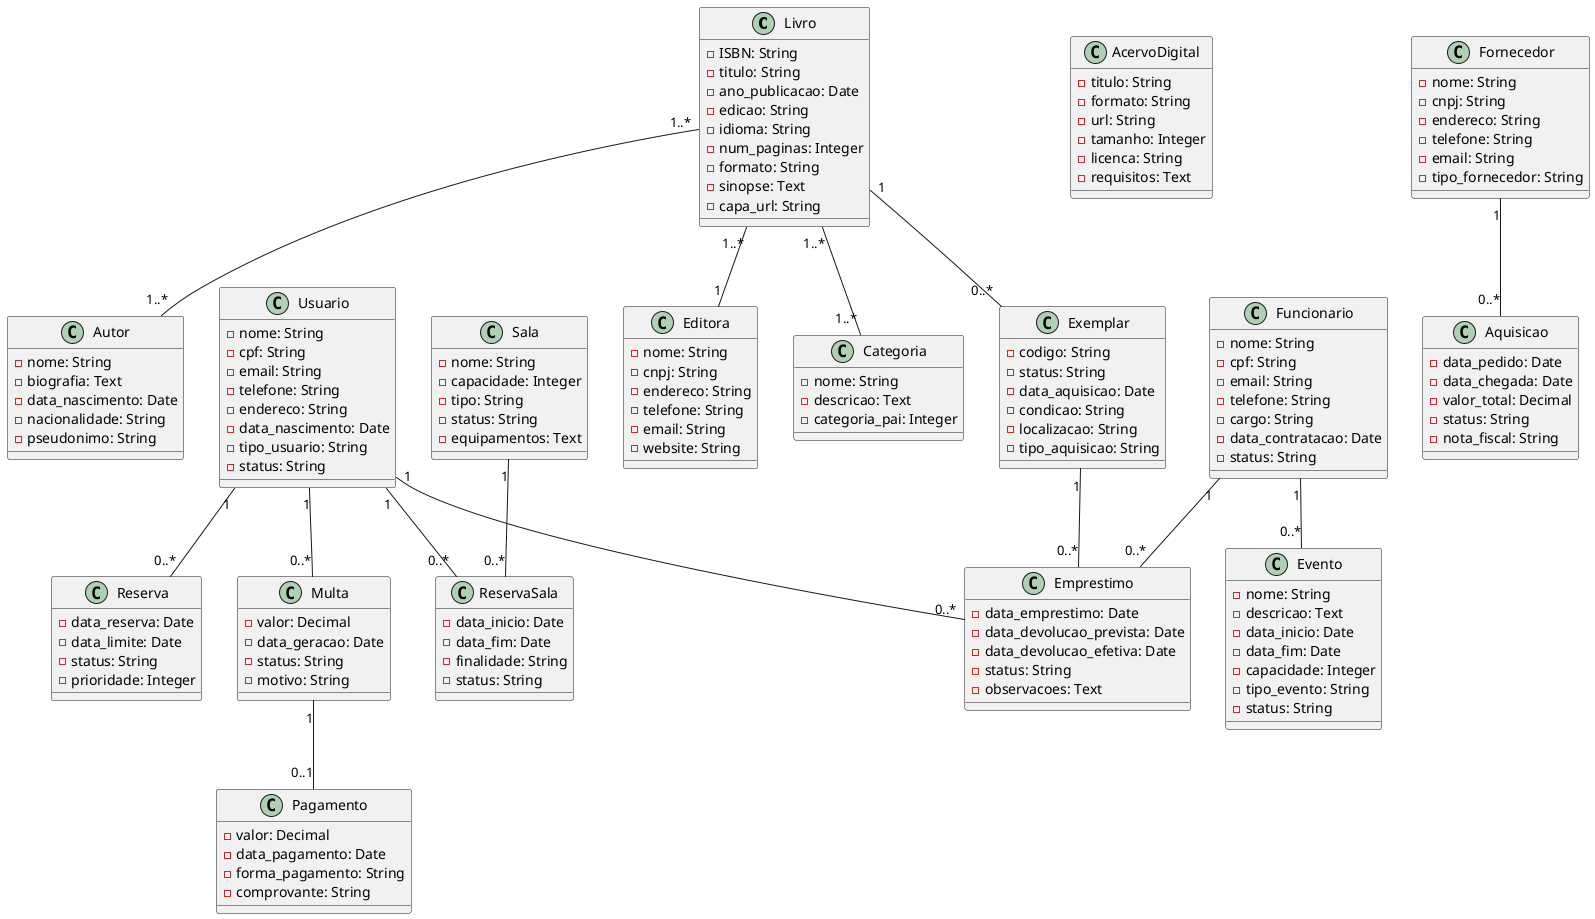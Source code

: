 @startuml
    class Livro {
        -ISBN: String
        -titulo: String
        -ano_publicacao: Date
        -edicao: String
        -idioma: String
        -num_paginas: Integer
        -formato: String
        -sinopse: Text
        -capa_url: String
    }

    class Exemplar {
        -codigo: String
        -status: String
        -data_aquisicao: Date
        -condicao: String
        -localizacao: String
        -tipo_aquisicao: String
    }

    class Autor {
        -nome: String
        -biografia: Text
        -data_nascimento: Date
        -nacionalidade: String
        -pseudonimo: String
    }

    class Editora {
        -nome: String
        -cnpj: String
        -endereco: String
        -telefone: String
        -email: String
        -website: String
    }

    class Categoria {
        -nome: String
        -descricao: Text
        -categoria_pai: Integer
    }

    class Usuario {
        -nome: String
        -cpf: String
        -email: String
        -telefone: String
        -endereco: String
        -data_nascimento: Date
        -tipo_usuario: String
        -status: String
    }

    class Funcionario {
        -nome: String
        -cpf: String
        -email: String
        -telefone: String
        -cargo: String
        -data_contratacao: Date
        -status: String
    }

    class Emprestimo {
        -data_emprestimo: Date
        -data_devolucao_prevista: Date
        -data_devolucao_efetiva: Date
        -status: String
        -observacoes: Text
    }

    class Reserva {
        -data_reserva: Date
        -data_limite: Date
        -status: String
        -prioridade: Integer
    }

    class Multa {
        -valor: Decimal
        -data_geracao: Date
        -status: String
        -motivo: String
    }

    class Pagamento {
        -valor: Decimal
        -data_pagamento: Date
        -forma_pagamento: String
        -comprovante: String
    }

    class Evento {
        -nome: String
        -descricao: Text
        -data_inicio: Date
        -data_fim: Date
        -capacidade: Integer
        -tipo_evento: String
        -status: String
    }

    class Sala {
        -nome: String
        -capacidade: Integer
        -tipo: String
        -status: String
        -equipamentos: Text
    }

    class ReservaSala {
        -data_inicio: Date
        -data_fim: Date
        -finalidade: String
        -status: String
    }

    class AcervoDigital {
        -titulo: String
        -formato: String
        -url: String
        -tamanho: Integer
        -licenca: String
        -requisitos: Text
    }

    class Fornecedor {
        -nome: String
        -cnpj: String
        -endereco: String
        -telefone: String
        -email: String
        -tipo_fornecedor: String
    }

    class Aquisicao {
        -data_pedido: Date
        -data_chegada: Date
        -valor_total: Decimal
        -status: String
        -nota_fiscal: String
    }

    Livro "1" -- "0..*" Exemplar
    Livro "1..*" -- "1..*" Autor
    Livro "1..*" -- "1" Editora
    Livro "1..*" -- "1..*" Categoria
    Exemplar "1" -- "0..*" Emprestimo
    Usuario "1" -- "0..*" Emprestimo
    Usuario "1" -- "0..*" Reserva
    Usuario "1" -- "0..*" Multa
    Multa "1" -- "0..1" Pagamento
    Usuario "1" -- "0..*" ReservaSala
    Sala "1" -- "0..*" ReservaSala
    Fornecedor "1" -- "0..*" Aquisicao
    Funcionario "1" -- "0..*" Emprestimo
    Funcionario "1" -- "0..*" Evento

@enduml